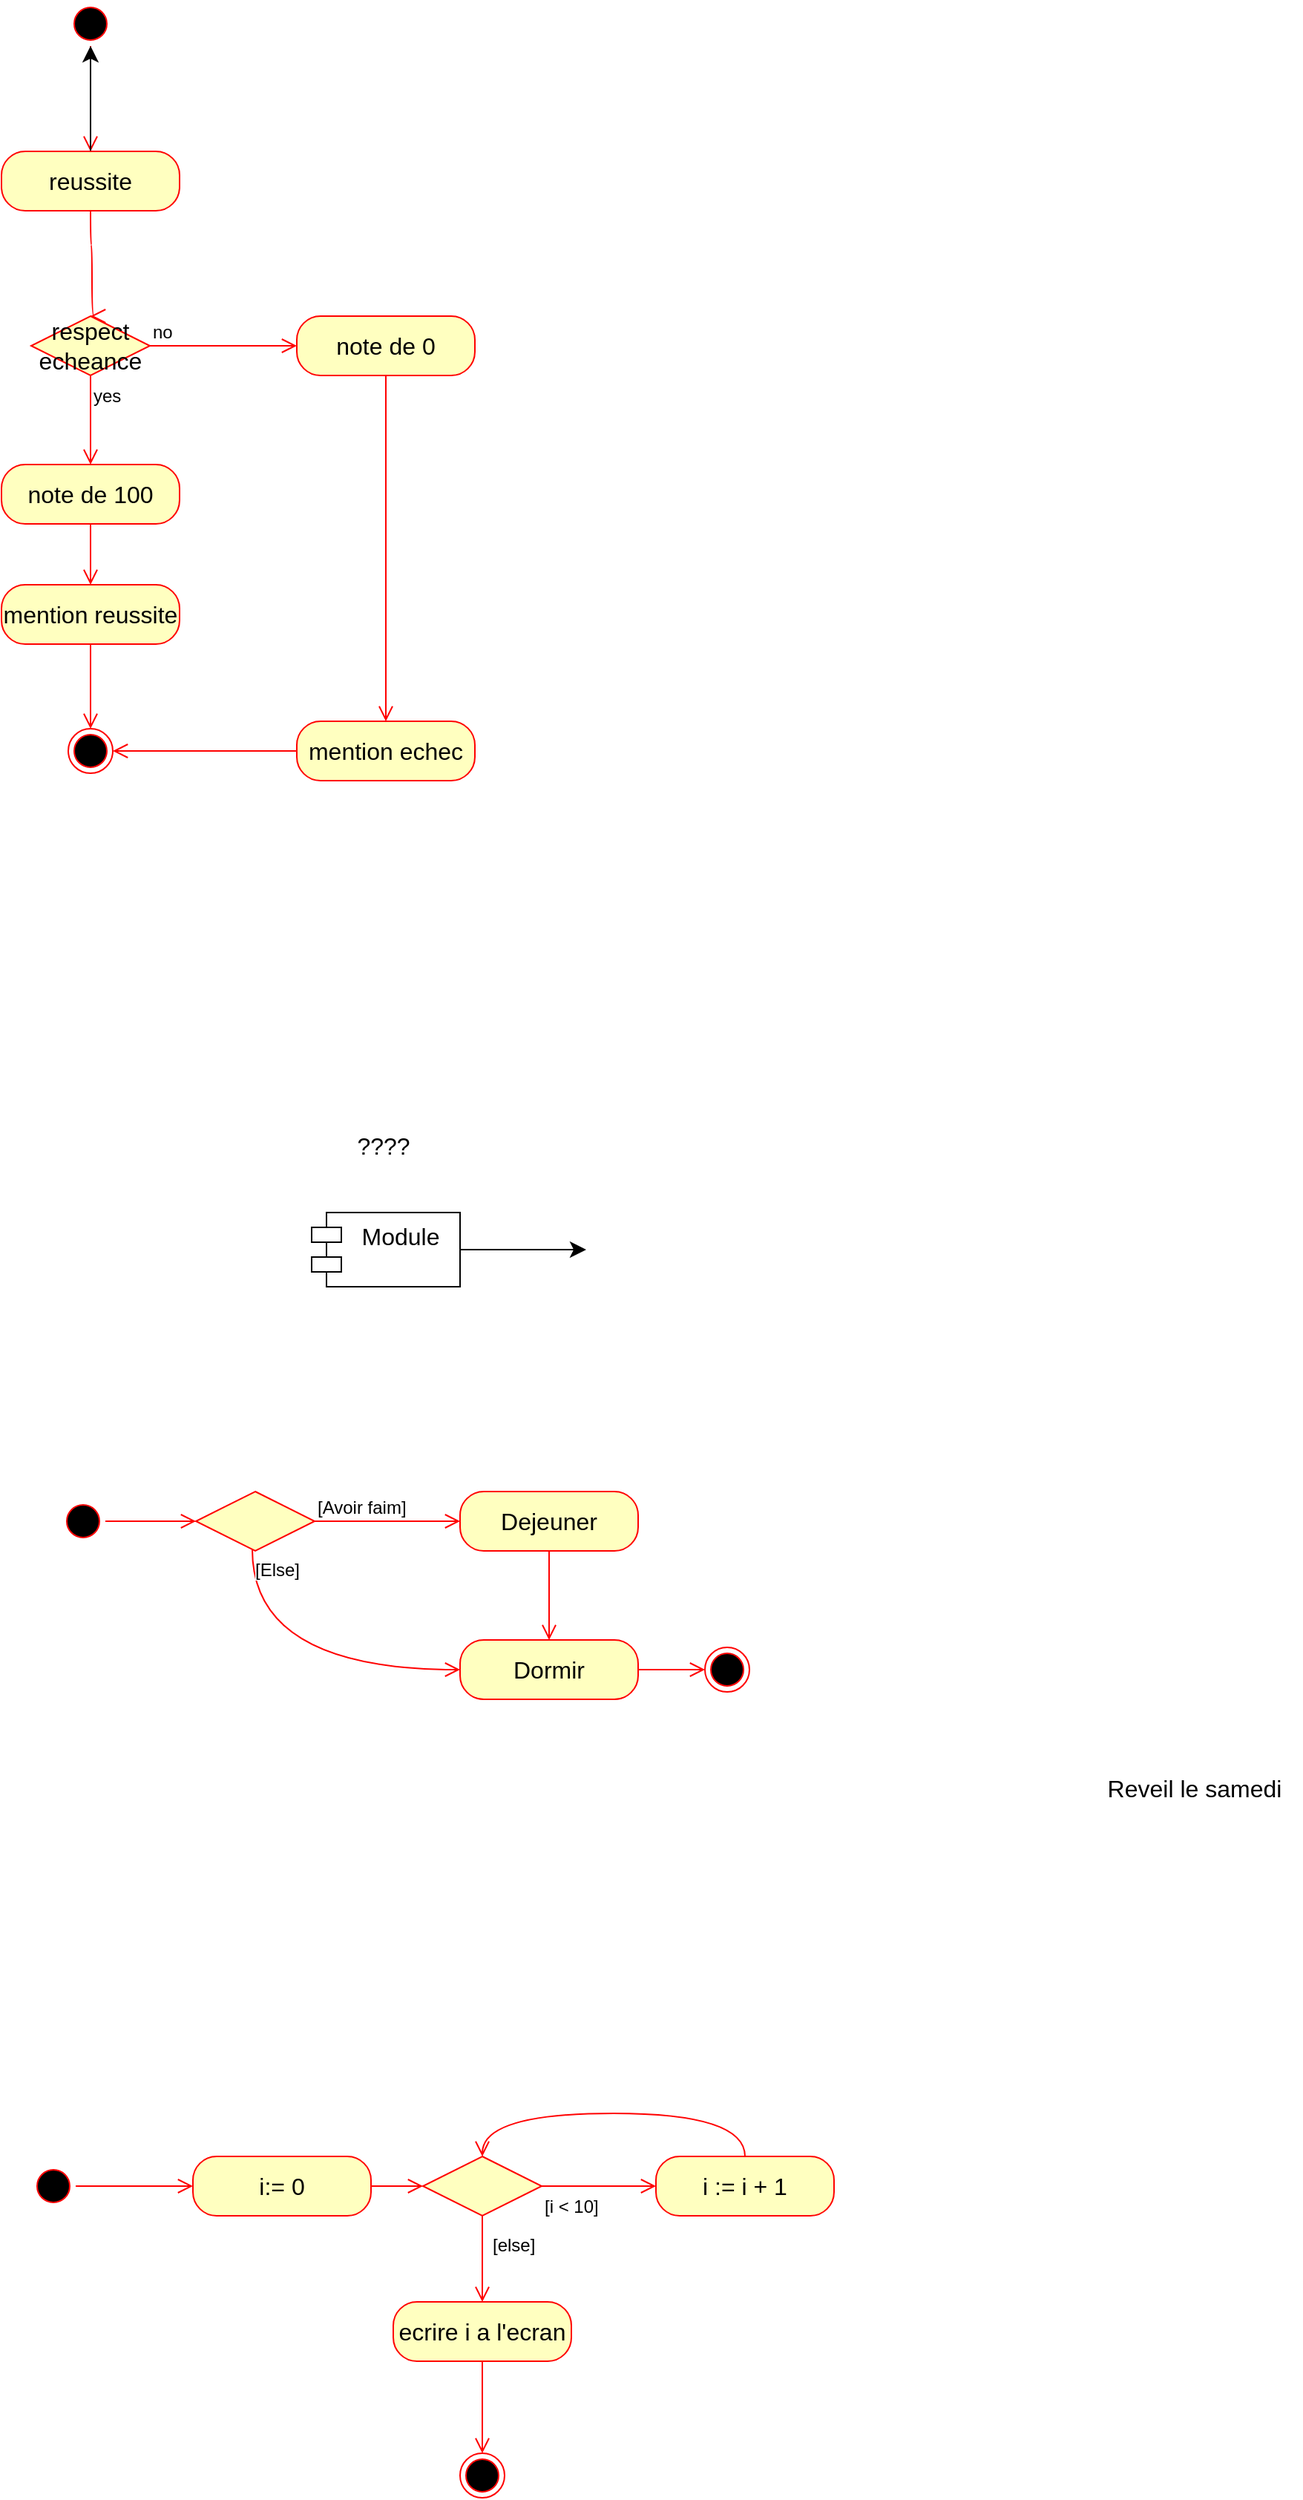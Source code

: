 <mxfile version="21.8.2" type="github">
  <diagram name="Page-1" id="B4tmoQrhf0uEv7pSsuzf">
    <mxGraphModel dx="920" dy="603" grid="0" gridSize="10" guides="1" tooltips="1" connect="1" arrows="1" fold="1" page="0" pageScale="1" pageWidth="827" pageHeight="1169" math="0" shadow="0">
      <root>
        <mxCell id="0" />
        <mxCell id="1" parent="0" />
        <mxCell id="Df1Cnx_EZlRMawUF2Ir--1" value="" style="ellipse;html=1;shape=startState;fillColor=#000000;strokeColor=#ff0000;fontSize=16;" parent="1" vertex="1">
          <mxGeometry x="-150" y="102" width="30" height="30" as="geometry" />
        </mxCell>
        <mxCell id="Df1Cnx_EZlRMawUF2Ir--2" value="" style="edgeStyle=orthogonalEdgeStyle;html=1;verticalAlign=bottom;endArrow=open;endSize=8;strokeColor=#ff0000;rounded=0;fontSize=12;curved=1;entryX=0.5;entryY=0;entryDx=0;entryDy=0;" parent="1" source="Df1Cnx_EZlRMawUF2Ir--1" target="Df1Cnx_EZlRMawUF2Ir--3" edge="1">
          <mxGeometry relative="1" as="geometry">
            <mxPoint x="-135" y="202" as="targetPoint" />
          </mxGeometry>
        </mxCell>
        <mxCell id="Df1Cnx_EZlRMawUF2Ir--5" value="" style="edgeStyle=none;curved=1;rounded=0;orthogonalLoop=1;jettySize=auto;html=1;fontSize=12;startSize=8;endSize=8;" parent="1" source="Df1Cnx_EZlRMawUF2Ir--3" target="Df1Cnx_EZlRMawUF2Ir--1" edge="1">
          <mxGeometry relative="1" as="geometry" />
        </mxCell>
        <mxCell id="Df1Cnx_EZlRMawUF2Ir--3" value="reussite" style="rounded=1;whiteSpace=wrap;html=1;arcSize=40;fontColor=#000000;fillColor=#ffffc0;strokeColor=#ff0000;fontSize=16;" parent="1" vertex="1">
          <mxGeometry x="-195" y="203" width="120" height="40" as="geometry" />
        </mxCell>
        <mxCell id="Df1Cnx_EZlRMawUF2Ir--4" value="" style="edgeStyle=orthogonalEdgeStyle;html=1;verticalAlign=bottom;endArrow=open;endSize=8;strokeColor=#ff0000;rounded=0;fontSize=12;curved=1;entryX=0.5;entryY=0;entryDx=0;entryDy=0;" parent="1" source="Df1Cnx_EZlRMawUF2Ir--3" target="Df1Cnx_EZlRMawUF2Ir--9" edge="1">
          <mxGeometry relative="1" as="geometry">
            <mxPoint x="-135" y="289" as="targetPoint" />
            <Array as="points">
              <mxPoint x="-135" y="266" />
              <mxPoint x="-134" y="266" />
            </Array>
          </mxGeometry>
        </mxCell>
        <mxCell id="Df1Cnx_EZlRMawUF2Ir--9" value="respect echeance" style="rhombus;whiteSpace=wrap;html=1;fontColor=#000000;fillColor=#ffffc0;strokeColor=#ff0000;fontSize=16;" parent="1" vertex="1">
          <mxGeometry x="-175" y="314" width="80" height="40" as="geometry" />
        </mxCell>
        <mxCell id="Df1Cnx_EZlRMawUF2Ir--10" value="no" style="edgeStyle=orthogonalEdgeStyle;html=1;align=left;verticalAlign=bottom;endArrow=open;endSize=8;strokeColor=#ff0000;rounded=0;fontSize=12;curved=1;entryX=0;entryY=0.5;entryDx=0;entryDy=0;" parent="1" source="Df1Cnx_EZlRMawUF2Ir--9" target="Df1Cnx_EZlRMawUF2Ir--13" edge="1">
          <mxGeometry x="-1" relative="1" as="geometry">
            <mxPoint x="5" y="334" as="targetPoint" />
          </mxGeometry>
        </mxCell>
        <mxCell id="Df1Cnx_EZlRMawUF2Ir--11" value="yes" style="edgeStyle=orthogonalEdgeStyle;html=1;align=left;verticalAlign=top;endArrow=open;endSize=8;strokeColor=#ff0000;rounded=0;fontSize=12;curved=1;entryX=0.5;entryY=0;entryDx=0;entryDy=0;" parent="1" source="Df1Cnx_EZlRMawUF2Ir--9" target="Df1Cnx_EZlRMawUF2Ir--15" edge="1">
          <mxGeometry x="-1" relative="1" as="geometry">
            <mxPoint x="-135" y="414" as="targetPoint" />
          </mxGeometry>
        </mxCell>
        <mxCell id="Df1Cnx_EZlRMawUF2Ir--13" value="note de 0" style="rounded=1;whiteSpace=wrap;html=1;arcSize=40;fontColor=#000000;fillColor=#ffffc0;strokeColor=#ff0000;fontSize=16;" parent="1" vertex="1">
          <mxGeometry x="4" y="314" width="120" height="40" as="geometry" />
        </mxCell>
        <mxCell id="Df1Cnx_EZlRMawUF2Ir--14" value="" style="edgeStyle=orthogonalEdgeStyle;html=1;verticalAlign=bottom;endArrow=open;endSize=8;strokeColor=#ff0000;rounded=0;fontSize=12;curved=1;entryX=0.5;entryY=0;entryDx=0;entryDy=0;" parent="1" source="Df1Cnx_EZlRMawUF2Ir--13" target="Df1Cnx_EZlRMawUF2Ir--17" edge="1">
          <mxGeometry relative="1" as="geometry">
            <mxPoint x="64" y="414" as="targetPoint" />
          </mxGeometry>
        </mxCell>
        <mxCell id="Df1Cnx_EZlRMawUF2Ir--15" value="note de 100" style="rounded=1;whiteSpace=wrap;html=1;arcSize=40;fontColor=#000000;fillColor=#ffffc0;strokeColor=#ff0000;fontSize=16;" parent="1" vertex="1">
          <mxGeometry x="-195" y="414" width="120" height="40" as="geometry" />
        </mxCell>
        <mxCell id="Df1Cnx_EZlRMawUF2Ir--16" value="" style="edgeStyle=orthogonalEdgeStyle;html=1;verticalAlign=bottom;endArrow=open;endSize=8;strokeColor=#ff0000;rounded=0;fontSize=12;curved=1;entryX=0.5;entryY=0;entryDx=0;entryDy=0;" parent="1" source="Df1Cnx_EZlRMawUF2Ir--15" target="Df1Cnx_EZlRMawUF2Ir--20" edge="1">
          <mxGeometry relative="1" as="geometry">
            <mxPoint x="-135" y="514" as="targetPoint" />
          </mxGeometry>
        </mxCell>
        <mxCell id="Df1Cnx_EZlRMawUF2Ir--17" value="mention echec" style="rounded=1;whiteSpace=wrap;html=1;arcSize=40;fontColor=#000000;fillColor=#ffffc0;strokeColor=#ff0000;fontSize=16;" parent="1" vertex="1">
          <mxGeometry x="4" y="587" width="120" height="40" as="geometry" />
        </mxCell>
        <mxCell id="Df1Cnx_EZlRMawUF2Ir--18" value="" style="edgeStyle=orthogonalEdgeStyle;html=1;verticalAlign=bottom;endArrow=open;endSize=8;strokeColor=#ff0000;rounded=0;fontSize=12;curved=1;entryX=1;entryY=0.5;entryDx=0;entryDy=0;" parent="1" source="Df1Cnx_EZlRMawUF2Ir--17" target="Df1Cnx_EZlRMawUF2Ir--19" edge="1">
          <mxGeometry relative="1" as="geometry">
            <mxPoint x="64" y="514" as="targetPoint" />
          </mxGeometry>
        </mxCell>
        <mxCell id="Df1Cnx_EZlRMawUF2Ir--19" value="" style="ellipse;html=1;shape=endState;fillColor=#000000;strokeColor=#ff0000;fontSize=16;" parent="1" vertex="1">
          <mxGeometry x="-150" y="592" width="30" height="30" as="geometry" />
        </mxCell>
        <mxCell id="Df1Cnx_EZlRMawUF2Ir--20" value="mention reussite" style="rounded=1;whiteSpace=wrap;html=1;arcSize=40;fontColor=#000000;fillColor=#ffffc0;strokeColor=#ff0000;fontSize=16;" parent="1" vertex="1">
          <mxGeometry x="-195" y="495" width="120" height="40" as="geometry" />
        </mxCell>
        <mxCell id="Df1Cnx_EZlRMawUF2Ir--21" value="" style="edgeStyle=orthogonalEdgeStyle;html=1;verticalAlign=bottom;endArrow=open;endSize=8;strokeColor=#ff0000;rounded=0;fontSize=12;curved=1;entryX=0.5;entryY=0;entryDx=0;entryDy=0;" parent="1" source="Df1Cnx_EZlRMawUF2Ir--20" target="Df1Cnx_EZlRMawUF2Ir--19" edge="1">
          <mxGeometry relative="1" as="geometry">
            <mxPoint x="-135" y="595" as="targetPoint" />
          </mxGeometry>
        </mxCell>
        <mxCell id="rpf0LryzNC0fbnu8OIkg-1" value="" style="ellipse;html=1;shape=startState;fillColor=#000000;strokeColor=#ff0000;fontSize=16;" vertex="1" parent="1">
          <mxGeometry x="-155" y="1111" width="30" height="30" as="geometry" />
        </mxCell>
        <mxCell id="rpf0LryzNC0fbnu8OIkg-2" value="" style="edgeStyle=orthogonalEdgeStyle;html=1;verticalAlign=bottom;endArrow=open;endSize=8;strokeColor=#ff0000;rounded=0;fontSize=12;curved=1;entryX=0;entryY=0.5;entryDx=0;entryDy=0;" edge="1" source="rpf0LryzNC0fbnu8OIkg-1" parent="1" target="rpf0LryzNC0fbnu8OIkg-4">
          <mxGeometry relative="1" as="geometry">
            <mxPoint x="6" y="1036" as="targetPoint" />
          </mxGeometry>
        </mxCell>
        <mxCell id="rpf0LryzNC0fbnu8OIkg-3" value="" style="ellipse;html=1;shape=endState;fillColor=#000000;strokeColor=#ff0000;fontSize=16;" vertex="1" parent="1">
          <mxGeometry x="279" y="1211" width="30" height="30" as="geometry" />
        </mxCell>
        <mxCell id="rpf0LryzNC0fbnu8OIkg-4" value="" style="rhombus;whiteSpace=wrap;html=1;fontColor=#000000;fillColor=#ffffc0;strokeColor=#ff0000;fontSize=16;" vertex="1" parent="1">
          <mxGeometry x="-64" y="1106" width="80" height="40" as="geometry" />
        </mxCell>
        <mxCell id="rpf0LryzNC0fbnu8OIkg-5" value="[Avoir faim]" style="edgeStyle=orthogonalEdgeStyle;html=1;align=left;verticalAlign=bottom;endArrow=open;endSize=8;strokeColor=#ff0000;rounded=0;fontSize=12;curved=1;entryX=0;entryY=0.5;entryDx=0;entryDy=0;" edge="1" source="rpf0LryzNC0fbnu8OIkg-4" parent="1" target="rpf0LryzNC0fbnu8OIkg-7">
          <mxGeometry x="-1" relative="1" as="geometry">
            <mxPoint x="116" y="1126" as="targetPoint" />
          </mxGeometry>
        </mxCell>
        <mxCell id="rpf0LryzNC0fbnu8OIkg-6" value="[Else]" style="edgeStyle=orthogonalEdgeStyle;html=1;align=left;verticalAlign=top;endArrow=open;endSize=8;strokeColor=#ff0000;rounded=0;fontSize=12;curved=1;entryX=0;entryY=0.5;entryDx=0;entryDy=0;" edge="1" source="rpf0LryzNC0fbnu8OIkg-4" parent="1" target="rpf0LryzNC0fbnu8OIkg-9">
          <mxGeometry x="-1" relative="1" as="geometry">
            <mxPoint x="-24" y="1206" as="targetPoint" />
            <Array as="points">
              <mxPoint x="-26" y="1226" />
            </Array>
          </mxGeometry>
        </mxCell>
        <mxCell id="rpf0LryzNC0fbnu8OIkg-7" value="Dejeuner" style="rounded=1;whiteSpace=wrap;html=1;arcSize=40;fontColor=#000000;fillColor=#ffffc0;strokeColor=#ff0000;fontSize=16;" vertex="1" parent="1">
          <mxGeometry x="114" y="1106" width="120" height="40" as="geometry" />
        </mxCell>
        <mxCell id="rpf0LryzNC0fbnu8OIkg-8" value="" style="edgeStyle=orthogonalEdgeStyle;html=1;verticalAlign=bottom;endArrow=open;endSize=8;strokeColor=#ff0000;rounded=0;fontSize=12;curved=1;" edge="1" source="rpf0LryzNC0fbnu8OIkg-7" parent="1">
          <mxGeometry relative="1" as="geometry">
            <mxPoint x="174" y="1206" as="targetPoint" />
          </mxGeometry>
        </mxCell>
        <mxCell id="rpf0LryzNC0fbnu8OIkg-9" value="Dormir" style="rounded=1;whiteSpace=wrap;html=1;arcSize=40;fontColor=#000000;fillColor=#ffffc0;strokeColor=#ff0000;fontSize=16;" vertex="1" parent="1">
          <mxGeometry x="114" y="1206" width="120" height="40" as="geometry" />
        </mxCell>
        <mxCell id="rpf0LryzNC0fbnu8OIkg-10" value="" style="edgeStyle=orthogonalEdgeStyle;html=1;verticalAlign=bottom;endArrow=open;endSize=8;strokeColor=#ff0000;rounded=0;fontSize=12;curved=1;entryX=0;entryY=0.5;entryDx=0;entryDy=0;" edge="1" source="rpf0LryzNC0fbnu8OIkg-9" parent="1" target="rpf0LryzNC0fbnu8OIkg-3">
          <mxGeometry relative="1" as="geometry">
            <mxPoint x="130" y="1086" as="targetPoint" />
          </mxGeometry>
        </mxCell>
        <mxCell id="rpf0LryzNC0fbnu8OIkg-11" value="Reveil le samedi" style="text;html=1;strokeColor=none;fillColor=none;align=center;verticalAlign=middle;whiteSpace=wrap;rounded=0;fontSize=16;" vertex="1" parent="1">
          <mxGeometry x="537" y="1291" width="144" height="30" as="geometry" />
        </mxCell>
        <mxCell id="rpf0LryzNC0fbnu8OIkg-12" value="Module" style="shape=module;align=left;spacingLeft=20;align=center;verticalAlign=top;whiteSpace=wrap;html=1;fontSize=16;" vertex="1" parent="1">
          <mxGeometry x="14" y="918" width="100" height="50" as="geometry" />
        </mxCell>
        <mxCell id="rpf0LryzNC0fbnu8OIkg-13" value="????" style="text;html=1;align=center;verticalAlign=middle;resizable=0;points=[];autosize=1;strokeColor=none;fillColor=none;fontSize=16;" vertex="1" parent="1">
          <mxGeometry x="35" y="857" width="54" height="31" as="geometry" />
        </mxCell>
        <mxCell id="rpf0LryzNC0fbnu8OIkg-18" value="" style="endArrow=classic;html=1;rounded=0;fontSize=12;startSize=8;endSize=8;curved=1;exitX=1;exitY=0.5;exitDx=0;exitDy=0;" edge="1" parent="1" source="rpf0LryzNC0fbnu8OIkg-12">
          <mxGeometry width="50" height="50" relative="1" as="geometry">
            <mxPoint x="114" y="947" as="sourcePoint" />
            <mxPoint x="199" y="943" as="targetPoint" />
          </mxGeometry>
        </mxCell>
        <mxCell id="rpf0LryzNC0fbnu8OIkg-19" value="" style="ellipse;html=1;shape=startState;fillColor=#000000;strokeColor=#ff0000;fontSize=16;" vertex="1" parent="1">
          <mxGeometry x="-175" y="1559" width="30" height="30" as="geometry" />
        </mxCell>
        <mxCell id="rpf0LryzNC0fbnu8OIkg-20" value="" style="edgeStyle=orthogonalEdgeStyle;html=1;verticalAlign=bottom;endArrow=open;endSize=8;strokeColor=#ff0000;rounded=0;fontSize=12;curved=1;entryX=0;entryY=0.5;entryDx=0;entryDy=0;" edge="1" source="rpf0LryzNC0fbnu8OIkg-19" parent="1" target="rpf0LryzNC0fbnu8OIkg-21">
          <mxGeometry relative="1" as="geometry">
            <mxPoint x="-67" y="1574" as="targetPoint" />
          </mxGeometry>
        </mxCell>
        <mxCell id="rpf0LryzNC0fbnu8OIkg-21" value="i:= 0" style="rounded=1;whiteSpace=wrap;html=1;arcSize=40;fontColor=#000000;fillColor=#ffffc0;strokeColor=#ff0000;fontSize=16;" vertex="1" parent="1">
          <mxGeometry x="-66" y="1554" width="120" height="40" as="geometry" />
        </mxCell>
        <mxCell id="rpf0LryzNC0fbnu8OIkg-22" value="" style="edgeStyle=orthogonalEdgeStyle;html=1;verticalAlign=bottom;endArrow=open;endSize=8;strokeColor=#ff0000;rounded=0;fontSize=12;curved=1;entryX=0;entryY=0.5;entryDx=0;entryDy=0;" edge="1" source="rpf0LryzNC0fbnu8OIkg-21" parent="1" target="rpf0LryzNC0fbnu8OIkg-26">
          <mxGeometry relative="1" as="geometry">
            <mxPoint x="57" y="1590" as="targetPoint" />
            <Array as="points">
              <mxPoint x="76" y="1574" />
              <mxPoint x="76" y="1574" />
            </Array>
          </mxGeometry>
        </mxCell>
        <mxCell id="rpf0LryzNC0fbnu8OIkg-26" value="" style="rhombus;whiteSpace=wrap;html=1;fontColor=#000000;fillColor=#ffffc0;strokeColor=#ff0000;fontSize=16;" vertex="1" parent="1">
          <mxGeometry x="89" y="1554" width="80" height="40" as="geometry" />
        </mxCell>
        <mxCell id="rpf0LryzNC0fbnu8OIkg-27" value="[else]" style="edgeStyle=orthogonalEdgeStyle;html=1;align=left;verticalAlign=bottom;endArrow=open;endSize=8;strokeColor=#ff0000;rounded=0;fontSize=12;curved=1;entryX=0.5;entryY=0;entryDx=0;entryDy=0;entryPerimeter=0;" edge="1" source="rpf0LryzNC0fbnu8OIkg-26" parent="1" target="rpf0LryzNC0fbnu8OIkg-33">
          <mxGeometry x="0.009" y="5" relative="1" as="geometry">
            <mxPoint x="129" y="1657" as="targetPoint" />
            <mxPoint y="-1" as="offset" />
          </mxGeometry>
        </mxCell>
        <mxCell id="rpf0LryzNC0fbnu8OIkg-28" value="[i &amp;lt; 10]" style="edgeStyle=orthogonalEdgeStyle;html=1;align=left;verticalAlign=top;endArrow=open;endSize=8;strokeColor=#ff0000;rounded=0;fontSize=12;curved=1;entryX=0;entryY=0.5;entryDx=0;entryDy=0;" edge="1" source="rpf0LryzNC0fbnu8OIkg-26" parent="1" target="rpf0LryzNC0fbnu8OIkg-31">
          <mxGeometry x="-1" relative="1" as="geometry">
            <mxPoint x="230" y="1604" as="targetPoint" />
          </mxGeometry>
        </mxCell>
        <mxCell id="rpf0LryzNC0fbnu8OIkg-31" value="i := i + 1" style="rounded=1;whiteSpace=wrap;html=1;arcSize=40;fontColor=#000000;fillColor=#ffffc0;strokeColor=#ff0000;fontSize=16;" vertex="1" parent="1">
          <mxGeometry x="246" y="1554" width="120" height="40" as="geometry" />
        </mxCell>
        <mxCell id="rpf0LryzNC0fbnu8OIkg-32" value="" style="edgeStyle=orthogonalEdgeStyle;html=1;verticalAlign=bottom;endArrow=open;endSize=8;strokeColor=#ff0000;rounded=0;fontSize=12;curved=1;entryX=0.5;entryY=0;entryDx=0;entryDy=0;exitX=0.5;exitY=0;exitDx=0;exitDy=0;" edge="1" source="rpf0LryzNC0fbnu8OIkg-31" parent="1" target="rpf0LryzNC0fbnu8OIkg-26">
          <mxGeometry relative="1" as="geometry">
            <mxPoint x="219" y="1510" as="targetPoint" />
            <Array as="points">
              <mxPoint x="306" y="1525" />
              <mxPoint x="129" y="1525" />
            </Array>
          </mxGeometry>
        </mxCell>
        <mxCell id="rpf0LryzNC0fbnu8OIkg-33" value="ecrire i a l&#39;ecran" style="rounded=1;whiteSpace=wrap;html=1;arcSize=40;fontColor=#000000;fillColor=#ffffc0;strokeColor=#ff0000;fontSize=16;" vertex="1" parent="1">
          <mxGeometry x="69" y="1652" width="120" height="40" as="geometry" />
        </mxCell>
        <mxCell id="rpf0LryzNC0fbnu8OIkg-34" value="" style="edgeStyle=orthogonalEdgeStyle;html=1;verticalAlign=bottom;endArrow=open;endSize=8;strokeColor=#ff0000;rounded=0;fontSize=12;curved=1;entryX=0.5;entryY=0;entryDx=0;entryDy=0;" edge="1" source="rpf0LryzNC0fbnu8OIkg-33" parent="1" target="rpf0LryzNC0fbnu8OIkg-35">
          <mxGeometry relative="1" as="geometry">
            <mxPoint x="129" y="1752" as="targetPoint" />
          </mxGeometry>
        </mxCell>
        <mxCell id="rpf0LryzNC0fbnu8OIkg-35" value="" style="ellipse;html=1;shape=endState;fillColor=#000000;strokeColor=#ff0000;fontSize=16;" vertex="1" parent="1">
          <mxGeometry x="114" y="1754" width="30" height="30" as="geometry" />
        </mxCell>
      </root>
    </mxGraphModel>
  </diagram>
</mxfile>
